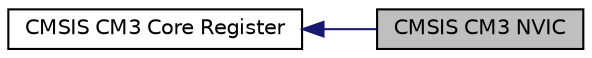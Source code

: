 digraph structs
{
  edge [fontname="Helvetica",fontsize="10",labelfontname="Helvetica",labelfontsize="10"];
  node [fontname="Helvetica",fontsize="10",shape=record];
  rankdir=LR;
  Node0 [label="CMSIS CM3 NVIC",height=0.2,width=0.4,color="black", fillcolor="grey75", style="filled" fontcolor="black"];
  Node1 [label="CMSIS CM3 Core Register",height=0.2,width=0.4,color="black", fillcolor="white", style="filled",URL="$group___c_m_s_i_s___c_m3__core__register.html"];
  Node1->Node0 [shape=plaintext, color="midnightblue", dir="back", style="solid"];
}
